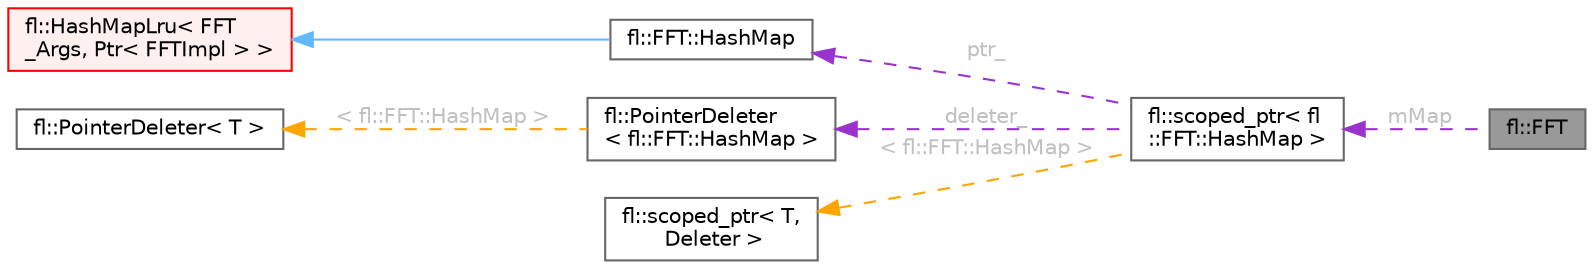 digraph "fl::FFT"
{
 // INTERACTIVE_SVG=YES
 // LATEX_PDF_SIZE
  bgcolor="transparent";
  edge [fontname=Helvetica,fontsize=10,labelfontname=Helvetica,labelfontsize=10];
  node [fontname=Helvetica,fontsize=10,shape=box,height=0.2,width=0.4];
  rankdir="LR";
  Node1 [id="Node000001",label="fl::FFT",height=0.2,width=0.4,color="gray40", fillcolor="grey60", style="filled", fontcolor="black",tooltip=" "];
  Node2 -> Node1 [id="edge1_Node000001_Node000002",dir="back",color="darkorchid3",style="dashed",tooltip=" ",label=" mMap",fontcolor="grey" ];
  Node2 [id="Node000002",label="fl::scoped_ptr\< fl\l::FFT::HashMap \>",height=0.2,width=0.4,color="gray40", fillcolor="white", style="filled",URL="$df/d0b/classfl_1_1scoped__ptr.html",tooltip=" "];
  Node3 -> Node2 [id="edge2_Node000002_Node000003",dir="back",color="darkorchid3",style="dashed",tooltip=" ",label=" ptr_",fontcolor="grey" ];
  Node3 [id="Node000003",label="fl::FFT::HashMap",height=0.2,width=0.4,color="gray40", fillcolor="white", style="filled",URL="$da/d77/structfl_1_1_f_f_t_1_1_hash_map.html",tooltip=" "];
  Node4 -> Node3 [id="edge3_Node000003_Node000004",dir="back",color="steelblue1",style="solid",tooltip=" "];
  Node4 [id="Node000004",label="fl::HashMapLru\< FFT\l_Args, Ptr\< FFTImpl \> \>",height=0.2,width=0.4,color="red", fillcolor="#FFF0F0", style="filled",URL="$d1/df3/classfl_1_1_hash_map_lru.html",tooltip=" "];
  Node34 -> Node2 [id="edge4_Node000002_Node000034",dir="back",color="darkorchid3",style="dashed",tooltip=" ",label=" deleter_",fontcolor="grey" ];
  Node34 [id="Node000034",label="fl::PointerDeleter\l\< fl::FFT::HashMap \>",height=0.2,width=0.4,color="gray40", fillcolor="white", style="filled",URL="$d8/d3d/structfl_1_1_pointer_deleter.html",tooltip=" "];
  Node35 -> Node34 [id="edge5_Node000034_Node000035",dir="back",color="orange",style="dashed",tooltip=" ",label=" \< fl::FFT::HashMap \>",fontcolor="grey" ];
  Node35 [id="Node000035",label="fl::PointerDeleter\< T \>",height=0.2,width=0.4,color="gray40", fillcolor="white", style="filled",URL="$d8/d3d/structfl_1_1_pointer_deleter.html",tooltip=" "];
  Node36 -> Node2 [id="edge6_Node000002_Node000036",dir="back",color="orange",style="dashed",tooltip=" ",label=" \< fl::FFT::HashMap \>",fontcolor="grey" ];
  Node36 [id="Node000036",label="fl::scoped_ptr\< T,\l Deleter \>",height=0.2,width=0.4,color="gray40", fillcolor="white", style="filled",URL="$df/d0b/classfl_1_1scoped__ptr.html",tooltip=" "];
}

